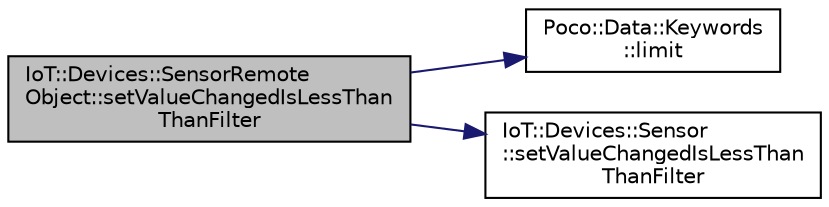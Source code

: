 digraph "IoT::Devices::SensorRemoteObject::setValueChangedIsLessThanThanFilter"
{
 // LATEX_PDF_SIZE
  edge [fontname="Helvetica",fontsize="10",labelfontname="Helvetica",labelfontsize="10"];
  node [fontname="Helvetica",fontsize="10",shape=record];
  rankdir="LR";
  Node1 [label="IoT::Devices::SensorRemote\lObject::setValueChangedIsLessThan\lThanFilter",height=0.2,width=0.4,color="black", fillcolor="grey75", style="filled", fontcolor="black",tooltip="Sets a Poco::RemotingNG::LessThanOrEqualToFilter for the valueChanged event."];
  Node1 -> Node2 [color="midnightblue",fontsize="10",style="solid",fontname="Helvetica"];
  Node2 [label="Poco::Data::Keywords\l::limit",height=0.2,width=0.4,color="black", fillcolor="white", style="filled",URL="$namespacePoco_1_1Data_1_1Keywords.html#a10995020b1ba88f53a5f4c9c44b84e47",tooltip="Creates an upperLimit."];
  Node1 -> Node3 [color="midnightblue",fontsize="10",style="solid",fontname="Helvetica"];
  Node3 [label="IoT::Devices::Sensor\l::setValueChangedIsLessThan\lThanFilter",height=0.2,width=0.4,color="black", fillcolor="white", style="filled",URL="$classIoT_1_1Devices_1_1Sensor.html#ad33101574cba11175a190699cc105faa",tooltip="Sets a Poco::RemotingNG::GreaterThanFilter for the valueChanged event."];
}
